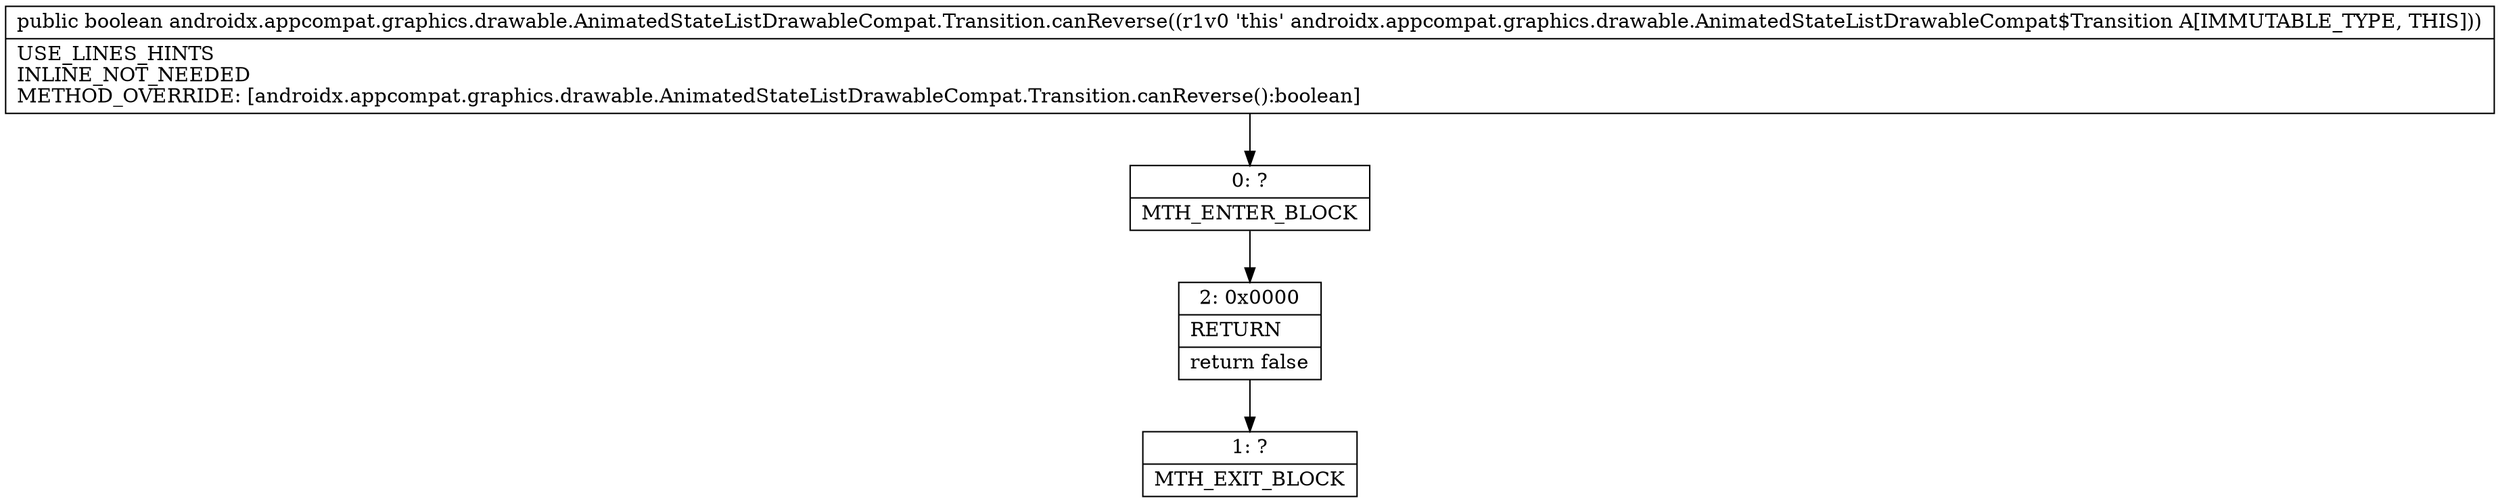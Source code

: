 digraph "CFG forandroidx.appcompat.graphics.drawable.AnimatedStateListDrawableCompat.Transition.canReverse()Z" {
Node_0 [shape=record,label="{0\:\ ?|MTH_ENTER_BLOCK\l}"];
Node_2 [shape=record,label="{2\:\ 0x0000|RETURN\l|return false\l}"];
Node_1 [shape=record,label="{1\:\ ?|MTH_EXIT_BLOCK\l}"];
MethodNode[shape=record,label="{public boolean androidx.appcompat.graphics.drawable.AnimatedStateListDrawableCompat.Transition.canReverse((r1v0 'this' androidx.appcompat.graphics.drawable.AnimatedStateListDrawableCompat$Transition A[IMMUTABLE_TYPE, THIS]))  | USE_LINES_HINTS\lINLINE_NOT_NEEDED\lMETHOD_OVERRIDE: [androidx.appcompat.graphics.drawable.AnimatedStateListDrawableCompat.Transition.canReverse():boolean]\l}"];
MethodNode -> Node_0;Node_0 -> Node_2;
Node_2 -> Node_1;
}

